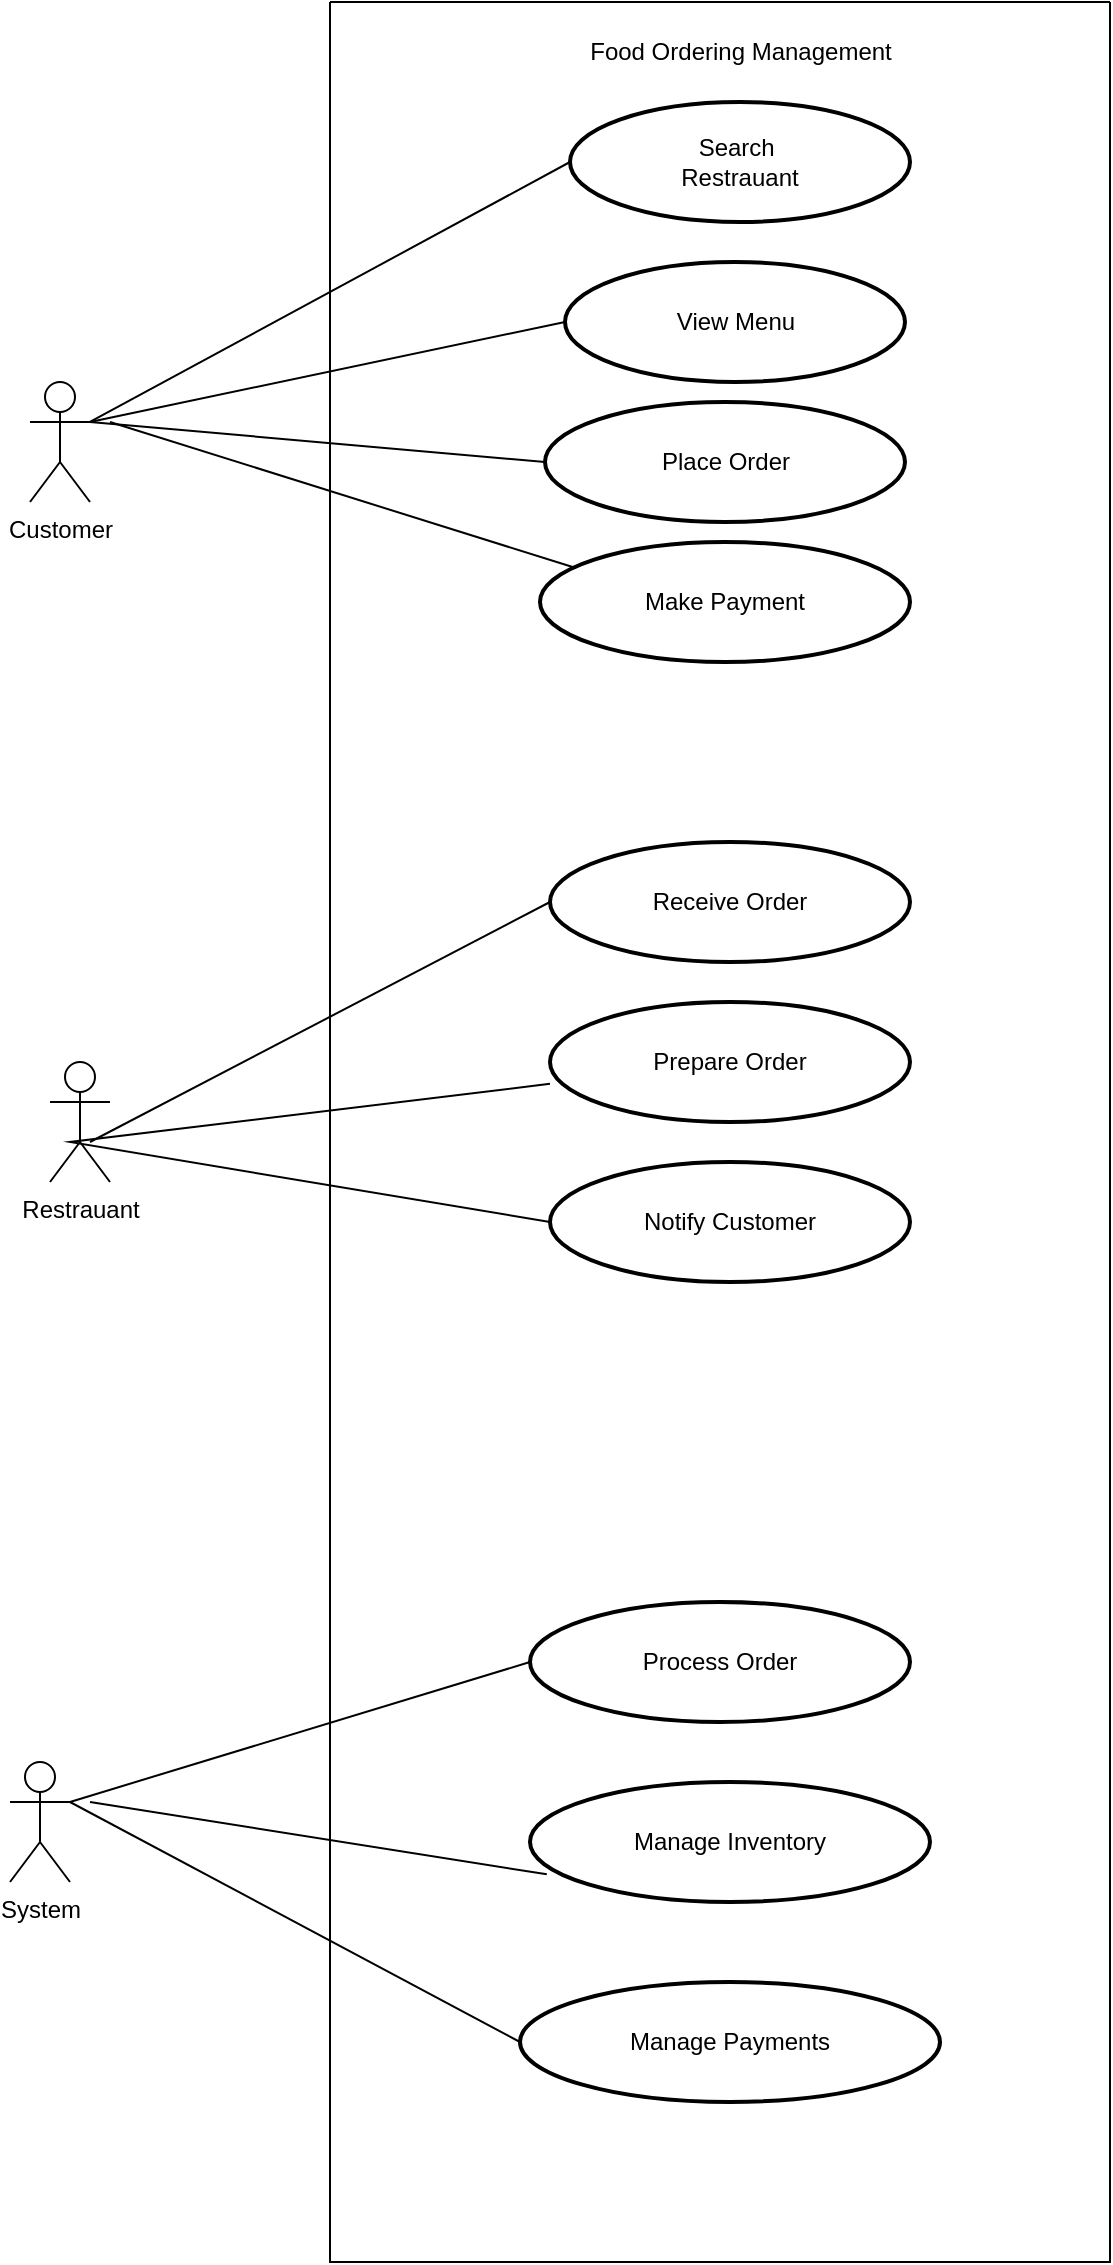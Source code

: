<mxfile version="24.7.3" type="device">
  <diagram name="Page-1" id="P2BTRaMq40Mr4xR4LgYy">
    <mxGraphModel dx="880" dy="468" grid="1" gridSize="10" guides="1" tooltips="1" connect="1" arrows="1" fold="1" page="1" pageScale="1" pageWidth="827" pageHeight="1169" math="0" shadow="0">
      <root>
        <mxCell id="0" />
        <mxCell id="1" parent="0" />
        <mxCell id="Hoi81f2CTlBK86K2Ne24-1" value="Customer" style="shape=umlActor;verticalLabelPosition=bottom;verticalAlign=top;html=1;outlineConnect=0;" parent="1" vertex="1">
          <mxGeometry x="100" y="200" width="30" height="60" as="geometry" />
        </mxCell>
        <mxCell id="Hoi81f2CTlBK86K2Ne24-5" value="Restrauant" style="shape=umlActor;verticalLabelPosition=bottom;verticalAlign=top;html=1;outlineConnect=0;" parent="1" vertex="1">
          <mxGeometry x="110" y="540" width="30" height="60" as="geometry" />
        </mxCell>
        <mxCell id="Hoi81f2CTlBK86K2Ne24-6" value="System" style="shape=umlActor;verticalLabelPosition=bottom;verticalAlign=top;html=1;outlineConnect=0;" parent="1" vertex="1">
          <mxGeometry x="90" y="890" width="30" height="60" as="geometry" />
        </mxCell>
        <mxCell id="Hoi81f2CTlBK86K2Ne24-16" value="Notify Customer" style="strokeWidth=2;html=1;shape=mxgraph.flowchart.start_1;whiteSpace=wrap;" parent="1" vertex="1">
          <mxGeometry x="360" y="590" width="180" height="60" as="geometry" />
        </mxCell>
        <mxCell id="Hoi81f2CTlBK86K2Ne24-17" value="Prepare Order" style="strokeWidth=2;html=1;shape=mxgraph.flowchart.start_1;whiteSpace=wrap;" parent="1" vertex="1">
          <mxGeometry x="360" y="510" width="180" height="60" as="geometry" />
        </mxCell>
        <mxCell id="Hoi81f2CTlBK86K2Ne24-18" value="Receive Order" style="strokeWidth=2;html=1;shape=mxgraph.flowchart.start_1;whiteSpace=wrap;" parent="1" vertex="1">
          <mxGeometry x="360" y="430" width="180" height="60" as="geometry" />
        </mxCell>
        <mxCell id="Hoi81f2CTlBK86K2Ne24-20" value="Manage Payments" style="strokeWidth=2;html=1;shape=mxgraph.flowchart.start_1;whiteSpace=wrap;" parent="1" vertex="1">
          <mxGeometry x="345" y="1000" width="210" height="60" as="geometry" />
        </mxCell>
        <mxCell id="Hoi81f2CTlBK86K2Ne24-21" value="Manage Inventory" style="strokeWidth=2;html=1;shape=mxgraph.flowchart.start_1;whiteSpace=wrap;" parent="1" vertex="1">
          <mxGeometry x="350" y="900" width="200" height="60" as="geometry" />
        </mxCell>
        <mxCell id="Hoi81f2CTlBK86K2Ne24-22" value="Process Order" style="strokeWidth=2;html=1;shape=mxgraph.flowchart.start_1;whiteSpace=wrap;" parent="1" vertex="1">
          <mxGeometry x="350" y="810" width="190" height="60" as="geometry" />
        </mxCell>
        <mxCell id="Hoi81f2CTlBK86K2Ne24-25" value="" style="endArrow=none;html=1;rounded=0;entryX=1;entryY=0.333;entryDx=0;entryDy=0;entryPerimeter=0;exitX=0;exitY=0.5;exitDx=0;exitDy=0;exitPerimeter=0;" parent="1" source="Hoi81f2CTlBK86K2Ne24-9" target="Hoi81f2CTlBK86K2Ne24-1" edge="1">
          <mxGeometry width="50" height="50" relative="1" as="geometry">
            <mxPoint x="570" y="230" as="sourcePoint" />
            <mxPoint x="600" y="200" as="targetPoint" />
          </mxGeometry>
        </mxCell>
        <mxCell id="Hoi81f2CTlBK86K2Ne24-26" value="" style="endArrow=none;html=1;rounded=0;entryX=0;entryY=0.5;entryDx=0;entryDy=0;entryPerimeter=0;" parent="1" target="Hoi81f2CTlBK86K2Ne24-18" edge="1">
          <mxGeometry width="50" height="50" relative="1" as="geometry">
            <mxPoint x="130" y="580" as="sourcePoint" />
            <mxPoint x="180" y="530" as="targetPoint" />
          </mxGeometry>
        </mxCell>
        <mxCell id="Hoi81f2CTlBK86K2Ne24-28" value="" style="endArrow=none;html=1;rounded=0;entryX=0;entryY=0.5;entryDx=0;entryDy=0;entryPerimeter=0;exitX=1;exitY=0.333;exitDx=0;exitDy=0;exitPerimeter=0;" parent="1" source="Hoi81f2CTlBK86K2Ne24-1" target="Hoi81f2CTlBK86K2Ne24-11" edge="1">
          <mxGeometry width="50" height="50" relative="1" as="geometry">
            <mxPoint x="140" y="170" as="sourcePoint" />
            <mxPoint x="620" y="180" as="targetPoint" />
          </mxGeometry>
        </mxCell>
        <mxCell id="Hoi81f2CTlBK86K2Ne24-29" value="" style="endArrow=none;html=1;rounded=0;exitX=1;exitY=0.333;exitDx=0;exitDy=0;exitPerimeter=0;entryX=0;entryY=0.5;entryDx=0;entryDy=0;entryPerimeter=0;" parent="1" source="Hoi81f2CTlBK86K2Ne24-1" target="Hoi81f2CTlBK86K2Ne24-12" edge="1">
          <mxGeometry width="50" height="50" relative="1" as="geometry">
            <mxPoint x="570" y="230" as="sourcePoint" />
            <mxPoint x="620" y="180" as="targetPoint" />
          </mxGeometry>
        </mxCell>
        <mxCell id="Hoi81f2CTlBK86K2Ne24-30" value="" style="endArrow=none;html=1;rounded=0;exitX=1;exitY=0.333;exitDx=0;exitDy=0;exitPerimeter=0;entryX=0;entryY=0.5;entryDx=0;entryDy=0;entryPerimeter=0;" parent="1" source="Hoi81f2CTlBK86K2Ne24-6" target="Hoi81f2CTlBK86K2Ne24-22" edge="1">
          <mxGeometry width="50" height="50" relative="1" as="geometry">
            <mxPoint x="505" y="730" as="sourcePoint" />
            <mxPoint x="555" y="680" as="targetPoint" />
          </mxGeometry>
        </mxCell>
        <mxCell id="Hoi81f2CTlBK86K2Ne24-31" value="" style="endArrow=none;html=1;rounded=0;exitX=0;exitY=0.5;exitDx=0;exitDy=0;exitPerimeter=0;" parent="1" source="Hoi81f2CTlBK86K2Ne24-16" target="Hoi81f2CTlBK86K2Ne24-17" edge="1">
          <mxGeometry width="50" height="50" relative="1" as="geometry">
            <mxPoint x="570" y="720" as="sourcePoint" />
            <mxPoint x="620" y="670" as="targetPoint" />
            <Array as="points">
              <mxPoint x="120" y="580" />
            </Array>
          </mxGeometry>
        </mxCell>
        <mxCell id="Hoi81f2CTlBK86K2Ne24-32" value="" style="endArrow=none;html=1;rounded=0;entryX=0;entryY=0.5;entryDx=0;entryDy=0;entryPerimeter=0;" parent="1" target="Hoi81f2CTlBK86K2Ne24-20" edge="1">
          <mxGeometry width="50" height="50" relative="1" as="geometry">
            <mxPoint x="120" y="910" as="sourcePoint" />
            <mxPoint x="620" y="960" as="targetPoint" />
          </mxGeometry>
        </mxCell>
        <mxCell id="Hoi81f2CTlBK86K2Ne24-33" value="" style="endArrow=none;html=1;rounded=0;entryX=0.042;entryY=0.769;entryDx=0;entryDy=0;entryPerimeter=0;" parent="1" target="Hoi81f2CTlBK86K2Ne24-21" edge="1">
          <mxGeometry width="50" height="50" relative="1" as="geometry">
            <mxPoint x="130" y="910" as="sourcePoint" />
            <mxPoint x="620" y="960" as="targetPoint" />
          </mxGeometry>
        </mxCell>
        <mxCell id="Hoi81f2CTlBK86K2Ne24-37" value="" style="swimlane;startSize=0;" parent="1" vertex="1">
          <mxGeometry x="250" y="10" width="390" height="1130" as="geometry" />
        </mxCell>
        <mxCell id="Hoi81f2CTlBK86K2Ne24-10" value="Make Payment" style="strokeWidth=2;html=1;shape=mxgraph.flowchart.start_1;whiteSpace=wrap;" parent="Hoi81f2CTlBK86K2Ne24-37" vertex="1">
          <mxGeometry x="105" y="270" width="185" height="60" as="geometry" />
        </mxCell>
        <mxCell id="Hoi81f2CTlBK86K2Ne24-11" value="Place Order" style="strokeWidth=2;html=1;shape=mxgraph.flowchart.start_1;whiteSpace=wrap;" parent="Hoi81f2CTlBK86K2Ne24-37" vertex="1">
          <mxGeometry x="107.5" y="200" width="180" height="60" as="geometry" />
        </mxCell>
        <mxCell id="Hoi81f2CTlBK86K2Ne24-12" value="View Menu" style="strokeWidth=2;html=1;shape=mxgraph.flowchart.start_1;whiteSpace=wrap;" parent="Hoi81f2CTlBK86K2Ne24-37" vertex="1">
          <mxGeometry x="117.5" y="130" width="170" height="60" as="geometry" />
        </mxCell>
        <mxCell id="Hoi81f2CTlBK86K2Ne24-9" value="Search&amp;nbsp;&lt;div&gt;Restrauant&lt;/div&gt;" style="strokeWidth=2;html=1;shape=mxgraph.flowchart.start_1;whiteSpace=wrap;" parent="Hoi81f2CTlBK86K2Ne24-37" vertex="1">
          <mxGeometry x="120" y="50" width="170" height="60" as="geometry" />
        </mxCell>
        <mxCell id="VWEM4JooDP7FtXnjzlyj-6" value="Food Ordering Management" style="text;html=1;align=center;verticalAlign=middle;resizable=0;points=[];autosize=1;strokeColor=none;fillColor=none;" vertex="1" parent="Hoi81f2CTlBK86K2Ne24-37">
          <mxGeometry x="120" y="10" width="170" height="30" as="geometry" />
        </mxCell>
        <mxCell id="VWEM4JooDP7FtXnjzlyj-2" value="" style="endArrow=none;html=1;rounded=0;entryX=0.097;entryY=0.217;entryDx=0;entryDy=0;entryPerimeter=0;" edge="1" parent="1" target="Hoi81f2CTlBK86K2Ne24-10">
          <mxGeometry width="50" height="50" relative="1" as="geometry">
            <mxPoint x="140" y="220" as="sourcePoint" />
            <mxPoint x="440" y="230" as="targetPoint" />
          </mxGeometry>
        </mxCell>
      </root>
    </mxGraphModel>
  </diagram>
</mxfile>
